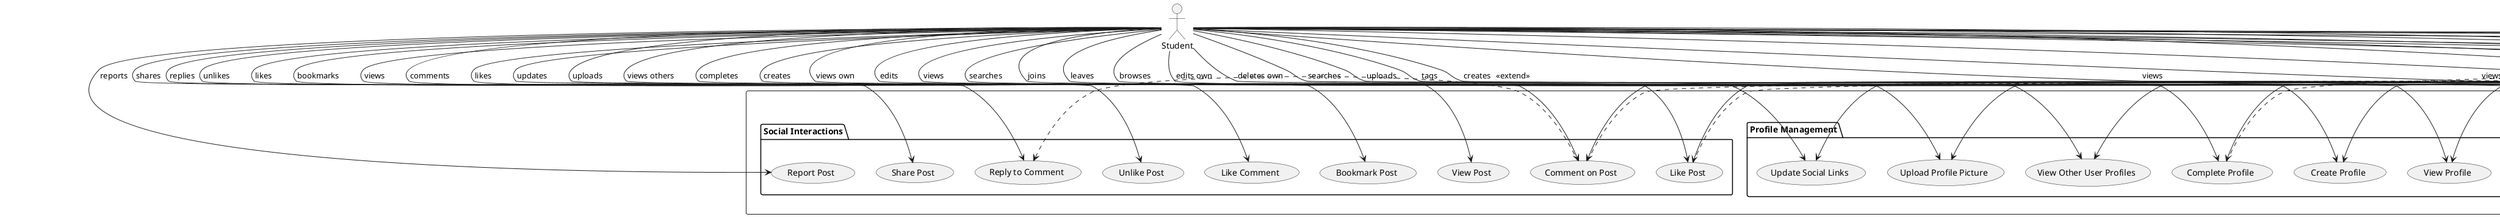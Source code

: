 @startuml TechCirculo_UseCase_Diagram

' Define actors
actor "Student" as Student
actor "Teacher" as Teacher
actor "Alumni" as Alumni
actor "Admin" as Admin
actor "Guest User" as Guest
actor "System" as System

' Define actor inheritance
Student --|> "Registered User" : extends
Teacher --|> "Registered User" : extends
Alumni --|> "Registered User" : extends
Admin --|> "Registered User" : extends

rectangle "TechCirculo 2.0 System" {
    
    ' Authentication & User Management
    package "Authentication & User Management" {
        usecase "Register Account" as UC1
        usecase "Login with Credentials" as UC2
        usecase "Login with Google OAuth" as UC3
        usecase "Logout" as UC4
        usecase "Reset Password" as UC5
        usecase "Manage User Roles" as UC6
    }
    
    ' Profile Management
    package "Profile Management" {
        usecase "Create Profile" as UC7
        usecase "View Profile" as UC8
        usecase "Edit Personal Info" as UC9
        usecase "Update Social Links" as UC10
        usecase "Upload Profile Picture" as UC11
        usecase "Complete Profile" as UC12
        usecase "View Other User Profiles" as UC13
    }
    
    ' Community Management
    package "Community Management" {
        usecase "Browse Communities" as UC14
        usecase "Join Community" as UC15
        usecase "Leave Community" as UC16
        usecase "Create Community" as UC17
        usecase "Manage Community" as UC18
        usecase "View Community Members" as UC19
        usecase "Search Communities" as UC20
    }
    
    ' Content Management
    package "Content Management" {
        usecase "Create Post" as UC21
        usecase "Edit Post" as UC22
        usecase "Delete Post" as UC23
        usecase "View Posts" as UC24
        usecase "Search Posts" as UC25
        usecase "Pin Posts" as UC26
        usecase "Hide Posts" as UC27
        usecase "Upload Post Images" as UC28
        usecase "Tag Posts" as UC29
    }
    
    ' Social Interactions
    package "Social Interactions" {
        usecase "Like Post" as UC30
        usecase "Unlike Post" as UC31
        usecase "Comment on Post" as UC32
        usecase "Reply to Comment" as UC33
        usecase "Like Comment" as UC34
        usecase "Bookmark Post" as UC35
        usecase "View Post" as UC36
        usecase "Report Post" as UC37
        usecase "Share Post" as UC38
    }
    
    ' Points & Gamification System
    package "Points & Gamification" {
        usecase "Earn Points" as UC39
        usecase "View Points Dashboard" as UC40
        usecase "Level Up" as UC41
        usecase "Earn Badges" as UC42
        usecase "View Leaderboard" as UC43
        usecase "Track Activity Streak" as UC44
        usecase "View Points History" as UC45
        usecase "Receive Real-time Notifications" as UC46
    }
    
    ' Analytics & Reporting
    package "Analytics & Reporting" {
        usecase "View Dashboard Analytics" as UC47
        usecase "Generate User Reports" as UC48
        usecase "Monitor Community Activity" as UC49
        usecase "Track Engagement Metrics" as UC50
        usecase "Export Data" as UC51
    }
    
    ' Announcements
    package "Announcement System" {
        usecase "Create Announcement" as UC52
        usecase "View Announcements" as UC53
        usecase "Mark Announcement as Read" as UC54
        usecase "Send Community Announcements" as UC55
        usecase "Manage Announcements" as UC56
    }
    
    ' Administrative Functions
    package "Administrative Functions" {
        usecase "Manage Users" as UC57
        usecase "Moderate Content" as UC58
        usecase "Configure System Settings" as UC59
        usecase "Manage Badges" as UC60
        usecase "Review Reports" as UC61
        usecase "Ban/Unban Users" as UC62
    }
}

' Guest User associations
Guest --> UC1 : registers
Guest --> UC2 : logs in
Guest --> UC3 : logs in with Google
Guest --> UC14 : browses (limited)
Guest --> UC24 : views (limited)

' Student associations
Student --> UC2 : logs in
Student --> UC3 : logs in with Google
Student --> UC4 : logs out
Student --> UC5 : resets password
Student --> UC7 : creates
Student --> UC8 : views own
Student --> UC9 : edits
Student --> UC10 : updates
Student --> UC11 : uploads
Student --> UC12 : completes
Student --> UC13 : views others
Student --> UC14 : browses
Student --> UC15 : joins
Student --> UC16 : leaves
Student --> UC19 : views
Student --> UC20 : searches
Student --> UC21 : creates
Student --> UC22 : edits own
Student --> UC23 : deletes own
Student --> UC24 : views
Student --> UC25 : searches
Student --> UC28 : uploads
Student --> UC29 : tags
Student --> UC30 : likes
Student --> UC31 : unlikes
Student --> UC32 : comments
Student --> UC33 : replies
Student --> UC34 : likes
Student --> UC35 : bookmarks
Student --> UC36 : views
Student --> UC37 : reports
Student --> UC38 : shares
Student --> UC39 : earns
Student --> UC40 : views
Student --> UC41 : levels up
Student --> UC42 : earns
Student --> UC43 : views
Student --> UC44 : tracks
Student --> UC45 : views
Student --> UC46 : receives
Student --> UC53 : views
Student --> UC54 : marks as read

' Teacher associations (inherits Student + additional privileges)
Teacher --> UC17 : creates
Teacher --> UC18 : manages
Teacher --> UC26 : pins
Teacher --> UC52 : creates
Teacher --> UC55 : sends
Teacher --> UC56 : manages

' Alumni associations (same as Student for most cases)
Alumni --> UC2 : logs in
Alumni --> UC3 : logs in with Google
Alumni --> UC4 : logs out
Alumni --> UC7 : creates
Alumni --> UC8 : views own
Alumni --> UC9 : edits
Alumni --> UC10 : updates
Alumni --> UC11 : uploads
Alumni --> UC12 : completes
Alumni --> UC13 : views others
Alumni --> UC14 : browses
Alumni --> UC15 : joins
Alumni --> UC16 : leaves
Alumni --> UC21 : creates
Alumni --> UC24 : views
Alumni --> UC30 : likes
Alumni --> UC32 : comments
Alumni --> UC39 : earns
Alumni --> UC40 : views
Alumni --> UC43 : views

' Admin associations (full system access)
Admin --> UC6 : manages
Admin --> UC27 : hides
Admin --> UC47 : views
Admin --> UC48 : generates
Admin --> UC49 : monitors
Admin --> UC50 : tracks
Admin --> UC51 : exports
Admin --> UC57 : manages
Admin --> UC58 : moderates
Admin --> UC59 : configures
Admin --> UC60 : manages
Admin --> UC61 : reviews
Admin --> UC62 : bans/unbans

' System associations (automated processes)
System --> UC39 : awards automatically
System --> UC41 : processes
System --> UC42 : awards
System --> UC44 : calculates
System --> UC46 : sends

' Include relationships
UC21 .> UC39 : <<include>>
UC32 .> UC39 : <<include>>
UC30 .> UC39 : <<include>>
UC12 .> UC39 : <<include>>
UC42 .> UC46 : <<include>>
UC41 .> UC46 : <<include>>

' Extend relationships
UC2 <. UC3 : <<extend>>
UC33 <. UC32 : <<extend>>
UC27 <. UC58 : <<extend>>

@enduml